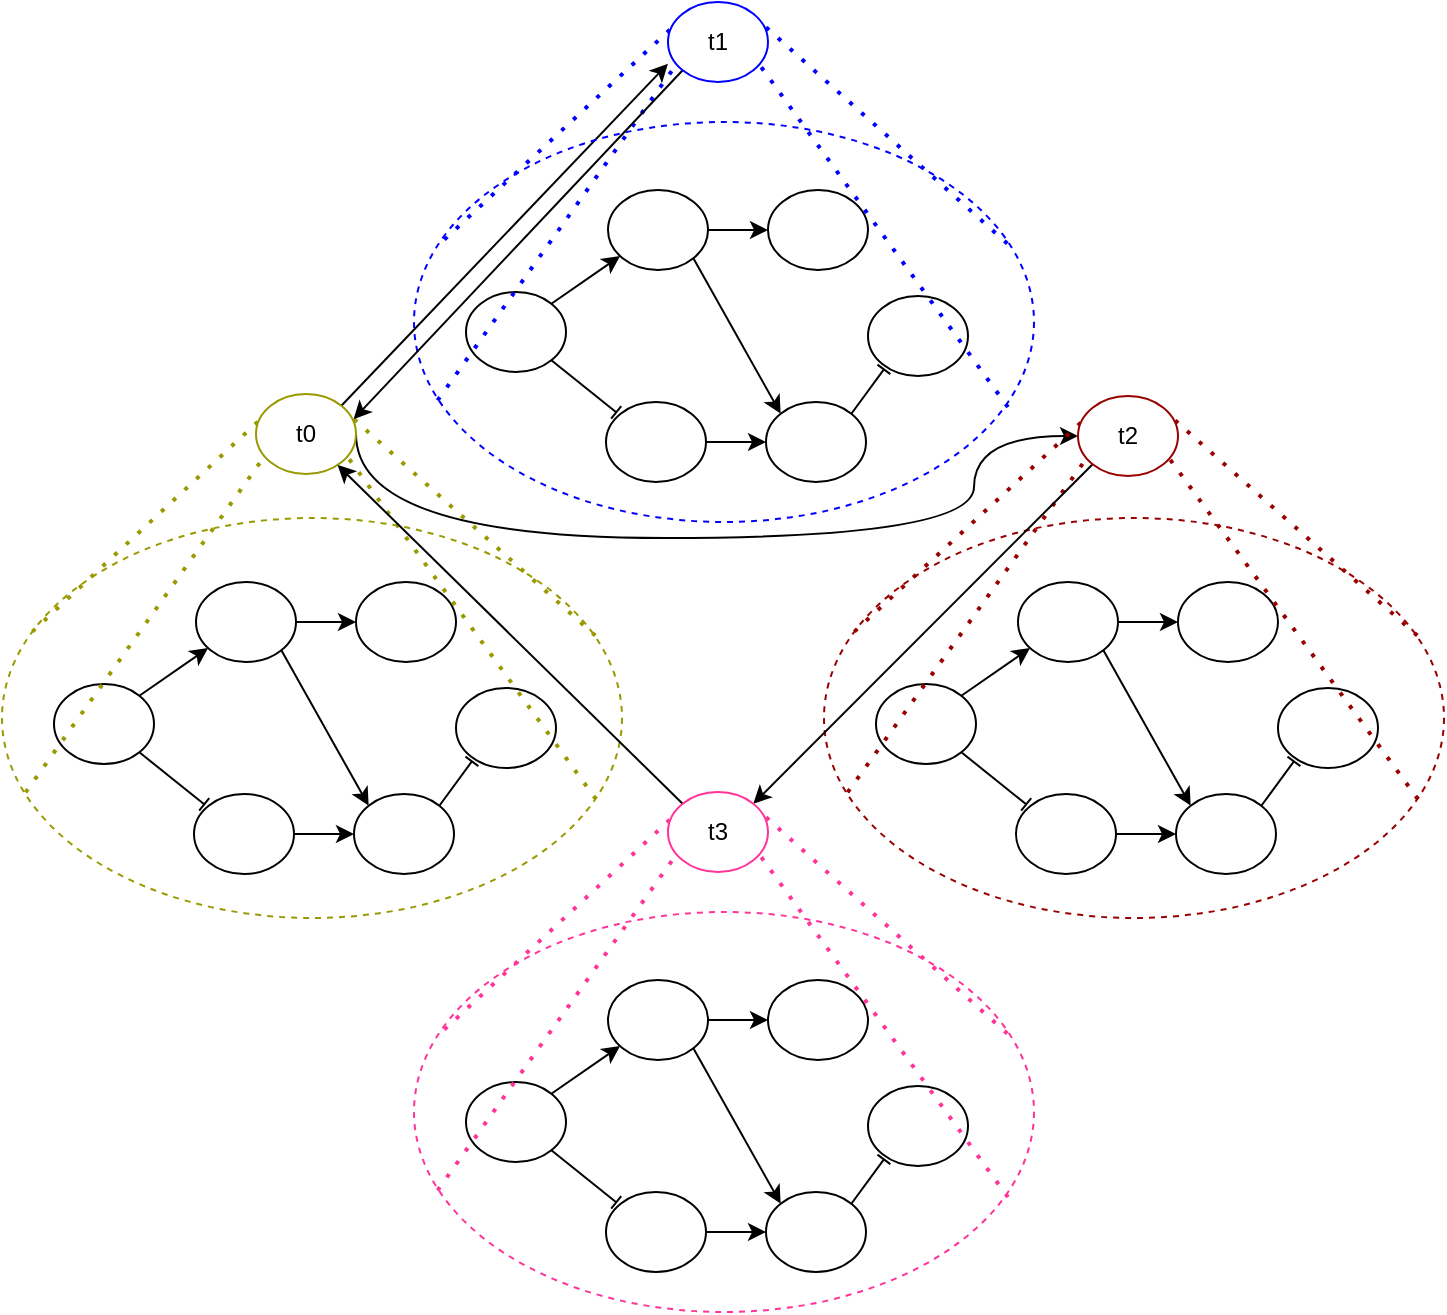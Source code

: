 <mxfile version="21.3.7" type="github">
  <diagram name="Pagina-1" id="gPWjSC0sNMpcJGo77wKc">
    <mxGraphModel dx="1062" dy="660" grid="1" gridSize="10" guides="1" tooltips="1" connect="1" arrows="1" fold="1" page="1" pageScale="1" pageWidth="827" pageHeight="1169" math="0" shadow="0">
      <root>
        <mxCell id="0" />
        <mxCell id="1" parent="0" />
        <mxCell id="D8RpLal6LioXR98MJQWB-3" value="" style="ellipse;whiteSpace=wrap;html=1;dashed=1;fillColor=none;strokeColor=#999900;" vertex="1" parent="1">
          <mxGeometry x="74" y="370" width="310" height="200" as="geometry" />
        </mxCell>
        <mxCell id="D8RpLal6LioXR98MJQWB-12" style="edgeStyle=none;rounded=0;orthogonalLoop=1;jettySize=auto;html=1;exitX=1;exitY=1;exitDx=0;exitDy=0;endArrow=baseDash;endFill=0;entryX=0.102;entryY=0.129;entryDx=0;entryDy=0;entryPerimeter=0;" edge="1" parent="1" source="D8RpLal6LioXR98MJQWB-5" target="D8RpLal6LioXR98MJQWB-7">
          <mxGeometry relative="1" as="geometry" />
        </mxCell>
        <mxCell id="D8RpLal6LioXR98MJQWB-13" style="edgeStyle=none;rounded=0;orthogonalLoop=1;jettySize=auto;html=1;exitX=1;exitY=0;exitDx=0;exitDy=0;" edge="1" parent="1" source="D8RpLal6LioXR98MJQWB-5" target="D8RpLal6LioXR98MJQWB-6">
          <mxGeometry relative="1" as="geometry" />
        </mxCell>
        <mxCell id="D8RpLal6LioXR98MJQWB-5" value="" style="ellipse;whiteSpace=wrap;html=1;" vertex="1" parent="1">
          <mxGeometry x="100" y="453" width="50" height="40" as="geometry" />
        </mxCell>
        <mxCell id="D8RpLal6LioXR98MJQWB-14" style="edgeStyle=none;rounded=0;orthogonalLoop=1;jettySize=auto;html=1;exitX=1;exitY=0.5;exitDx=0;exitDy=0;entryX=0;entryY=0.5;entryDx=0;entryDy=0;" edge="1" parent="1" source="D8RpLal6LioXR98MJQWB-6" target="D8RpLal6LioXR98MJQWB-9">
          <mxGeometry relative="1" as="geometry" />
        </mxCell>
        <mxCell id="D8RpLal6LioXR98MJQWB-15" style="edgeStyle=none;rounded=0;orthogonalLoop=1;jettySize=auto;html=1;exitX=1;exitY=1;exitDx=0;exitDy=0;entryX=0;entryY=0;entryDx=0;entryDy=0;" edge="1" parent="1" source="D8RpLal6LioXR98MJQWB-6" target="D8RpLal6LioXR98MJQWB-8">
          <mxGeometry relative="1" as="geometry" />
        </mxCell>
        <mxCell id="D8RpLal6LioXR98MJQWB-6" value="" style="ellipse;whiteSpace=wrap;html=1;" vertex="1" parent="1">
          <mxGeometry x="171" y="402" width="50" height="40" as="geometry" />
        </mxCell>
        <mxCell id="D8RpLal6LioXR98MJQWB-16" style="edgeStyle=none;rounded=0;orthogonalLoop=1;jettySize=auto;html=1;exitX=1;exitY=0.5;exitDx=0;exitDy=0;" edge="1" parent="1" source="D8RpLal6LioXR98MJQWB-7" target="D8RpLal6LioXR98MJQWB-8">
          <mxGeometry relative="1" as="geometry" />
        </mxCell>
        <mxCell id="D8RpLal6LioXR98MJQWB-7" value="" style="ellipse;whiteSpace=wrap;html=1;" vertex="1" parent="1">
          <mxGeometry x="170" y="508" width="50" height="40" as="geometry" />
        </mxCell>
        <mxCell id="D8RpLal6LioXR98MJQWB-17" style="edgeStyle=none;rounded=0;orthogonalLoop=1;jettySize=auto;html=1;exitX=1;exitY=0;exitDx=0;exitDy=0;entryX=0.159;entryY=0.917;entryDx=0;entryDy=0;endArrow=baseDash;endFill=0;entryPerimeter=0;" edge="1" parent="1" source="D8RpLal6LioXR98MJQWB-8" target="D8RpLal6LioXR98MJQWB-10">
          <mxGeometry relative="1" as="geometry" />
        </mxCell>
        <mxCell id="D8RpLal6LioXR98MJQWB-8" value="" style="ellipse;whiteSpace=wrap;html=1;" vertex="1" parent="1">
          <mxGeometry x="250" y="508" width="50" height="40" as="geometry" />
        </mxCell>
        <mxCell id="D8RpLal6LioXR98MJQWB-9" value="" style="ellipse;whiteSpace=wrap;html=1;" vertex="1" parent="1">
          <mxGeometry x="251" y="402" width="50" height="40" as="geometry" />
        </mxCell>
        <mxCell id="D8RpLal6LioXR98MJQWB-10" value="" style="ellipse;whiteSpace=wrap;html=1;" vertex="1" parent="1">
          <mxGeometry x="301" y="455" width="50" height="40" as="geometry" />
        </mxCell>
        <mxCell id="D8RpLal6LioXR98MJQWB-44" value="" style="endArrow=none;dashed=1;html=1;dashPattern=1 3;strokeWidth=2;rounded=0;exitX=0.038;exitY=0.686;exitDx=0;exitDy=0;exitPerimeter=0;entryX=0.078;entryY=0.791;entryDx=0;entryDy=0;entryPerimeter=0;strokeColor=#999900;" edge="1" parent="1" source="D8RpLal6LioXR98MJQWB-3" target="D8RpLal6LioXR98MJQWB-46">
          <mxGeometry width="50" height="50" relative="1" as="geometry">
            <mxPoint x="250" y="340" as="sourcePoint" />
            <mxPoint x="200" y="160" as="targetPoint" />
          </mxGeometry>
        </mxCell>
        <mxCell id="D8RpLal6LioXR98MJQWB-45" value="" style="endArrow=none;dashed=1;html=1;dashPattern=1 3;strokeWidth=2;rounded=0;exitX=0.957;exitY=0.294;exitDx=0;exitDy=0;exitPerimeter=0;entryX=0.965;entryY=0.298;entryDx=0;entryDy=0;entryPerimeter=0;strokeColor=#999900;" edge="1" parent="1" source="D8RpLal6LioXR98MJQWB-3" target="D8RpLal6LioXR98MJQWB-46">
          <mxGeometry width="50" height="50" relative="1" as="geometry">
            <mxPoint x="84" y="471" as="sourcePoint" />
            <mxPoint x="250" y="160" as="targetPoint" />
          </mxGeometry>
        </mxCell>
        <mxCell id="D8RpLal6LioXR98MJQWB-47" value="" style="endArrow=none;dashed=1;html=1;dashPattern=1 3;strokeWidth=2;rounded=0;exitX=0.049;exitY=0.284;exitDx=0;exitDy=0;exitPerimeter=0;entryX=0.053;entryY=0.307;entryDx=0;entryDy=0;entryPerimeter=0;strokeColor=#999900;" edge="1" parent="1" source="D8RpLal6LioXR98MJQWB-3" target="D8RpLal6LioXR98MJQWB-46">
          <mxGeometry width="50" height="50" relative="1" as="geometry">
            <mxPoint x="96" y="517" as="sourcePoint" />
            <mxPoint x="210" y="170" as="targetPoint" />
          </mxGeometry>
        </mxCell>
        <mxCell id="D8RpLal6LioXR98MJQWB-103" style="edgeStyle=none;rounded=0;orthogonalLoop=1;jettySize=auto;html=1;exitX=1;exitY=0;exitDx=0;exitDy=0;entryX=0;entryY=0.771;entryDx=0;entryDy=0;entryPerimeter=0;" edge="1" parent="1" source="D8RpLal6LioXR98MJQWB-46" target="D8RpLal6LioXR98MJQWB-83">
          <mxGeometry relative="1" as="geometry" />
        </mxCell>
        <mxCell id="D8RpLal6LioXR98MJQWB-107" style="edgeStyle=orthogonalEdgeStyle;rounded=0;orthogonalLoop=1;jettySize=auto;html=1;exitX=1;exitY=0.5;exitDx=0;exitDy=0;curved=1;entryX=0;entryY=0.5;entryDx=0;entryDy=0;" edge="1" parent="1" source="D8RpLal6LioXR98MJQWB-46" target="D8RpLal6LioXR98MJQWB-65">
          <mxGeometry relative="1" as="geometry">
            <Array as="points">
              <mxPoint x="251" y="380" />
              <mxPoint x="560" y="380" />
              <mxPoint x="560" y="329" />
            </Array>
          </mxGeometry>
        </mxCell>
        <mxCell id="D8RpLal6LioXR98MJQWB-46" value="t0" style="ellipse;whiteSpace=wrap;html=1;strokeColor=#999900;" vertex="1" parent="1">
          <mxGeometry x="201" y="308" width="50" height="40" as="geometry" />
        </mxCell>
        <mxCell id="D8RpLal6LioXR98MJQWB-48" value="" style="endArrow=none;dashed=1;html=1;dashPattern=1 3;strokeWidth=2;rounded=0;exitX=0.958;exitY=0.703;exitDx=0;exitDy=0;exitPerimeter=0;entryX=0.916;entryY=0.786;entryDx=0;entryDy=0;entryPerimeter=0;strokeColor=#999900;" edge="1" parent="1" source="D8RpLal6LioXR98MJQWB-3" target="D8RpLal6LioXR98MJQWB-46">
          <mxGeometry width="50" height="50" relative="1" as="geometry">
            <mxPoint x="381" y="439" as="sourcePoint" />
            <mxPoint x="260" y="170" as="targetPoint" />
          </mxGeometry>
        </mxCell>
        <mxCell id="D8RpLal6LioXR98MJQWB-49" value="" style="ellipse;whiteSpace=wrap;html=1;dashed=1;fillColor=none;strokeColor=#990000;" vertex="1" parent="1">
          <mxGeometry x="485" y="370" width="310" height="200" as="geometry" />
        </mxCell>
        <mxCell id="D8RpLal6LioXR98MJQWB-50" style="edgeStyle=none;rounded=0;orthogonalLoop=1;jettySize=auto;html=1;exitX=1;exitY=1;exitDx=0;exitDy=0;endArrow=baseDash;endFill=0;entryX=0.102;entryY=0.129;entryDx=0;entryDy=0;entryPerimeter=0;" edge="1" source="D8RpLal6LioXR98MJQWB-52" target="D8RpLal6LioXR98MJQWB-57" parent="1">
          <mxGeometry relative="1" as="geometry" />
        </mxCell>
        <mxCell id="D8RpLal6LioXR98MJQWB-51" style="edgeStyle=none;rounded=0;orthogonalLoop=1;jettySize=auto;html=1;exitX=1;exitY=0;exitDx=0;exitDy=0;" edge="1" source="D8RpLal6LioXR98MJQWB-52" target="D8RpLal6LioXR98MJQWB-55" parent="1">
          <mxGeometry relative="1" as="geometry" />
        </mxCell>
        <mxCell id="D8RpLal6LioXR98MJQWB-52" value="" style="ellipse;whiteSpace=wrap;html=1;" vertex="1" parent="1">
          <mxGeometry x="511" y="453" width="50" height="40" as="geometry" />
        </mxCell>
        <mxCell id="D8RpLal6LioXR98MJQWB-53" style="edgeStyle=none;rounded=0;orthogonalLoop=1;jettySize=auto;html=1;exitX=1;exitY=0.5;exitDx=0;exitDy=0;entryX=0;entryY=0.5;entryDx=0;entryDy=0;" edge="1" source="D8RpLal6LioXR98MJQWB-55" target="D8RpLal6LioXR98MJQWB-60" parent="1">
          <mxGeometry relative="1" as="geometry" />
        </mxCell>
        <mxCell id="D8RpLal6LioXR98MJQWB-54" style="edgeStyle=none;rounded=0;orthogonalLoop=1;jettySize=auto;html=1;exitX=1;exitY=1;exitDx=0;exitDy=0;entryX=0;entryY=0;entryDx=0;entryDy=0;" edge="1" source="D8RpLal6LioXR98MJQWB-55" target="D8RpLal6LioXR98MJQWB-59" parent="1">
          <mxGeometry relative="1" as="geometry" />
        </mxCell>
        <mxCell id="D8RpLal6LioXR98MJQWB-55" value="" style="ellipse;whiteSpace=wrap;html=1;" vertex="1" parent="1">
          <mxGeometry x="582" y="402" width="50" height="40" as="geometry" />
        </mxCell>
        <mxCell id="D8RpLal6LioXR98MJQWB-56" style="edgeStyle=none;rounded=0;orthogonalLoop=1;jettySize=auto;html=1;exitX=1;exitY=0.5;exitDx=0;exitDy=0;" edge="1" source="D8RpLal6LioXR98MJQWB-57" target="D8RpLal6LioXR98MJQWB-59" parent="1">
          <mxGeometry relative="1" as="geometry" />
        </mxCell>
        <mxCell id="D8RpLal6LioXR98MJQWB-57" value="" style="ellipse;whiteSpace=wrap;html=1;" vertex="1" parent="1">
          <mxGeometry x="581" y="508" width="50" height="40" as="geometry" />
        </mxCell>
        <mxCell id="D8RpLal6LioXR98MJQWB-58" style="edgeStyle=none;rounded=0;orthogonalLoop=1;jettySize=auto;html=1;exitX=1;exitY=0;exitDx=0;exitDy=0;entryX=0.159;entryY=0.917;entryDx=0;entryDy=0;endArrow=baseDash;endFill=0;entryPerimeter=0;" edge="1" source="D8RpLal6LioXR98MJQWB-59" target="D8RpLal6LioXR98MJQWB-61" parent="1">
          <mxGeometry relative="1" as="geometry" />
        </mxCell>
        <mxCell id="D8RpLal6LioXR98MJQWB-59" value="" style="ellipse;whiteSpace=wrap;html=1;" vertex="1" parent="1">
          <mxGeometry x="661" y="508" width="50" height="40" as="geometry" />
        </mxCell>
        <mxCell id="D8RpLal6LioXR98MJQWB-60" value="" style="ellipse;whiteSpace=wrap;html=1;" vertex="1" parent="1">
          <mxGeometry x="662" y="402" width="50" height="40" as="geometry" />
        </mxCell>
        <mxCell id="D8RpLal6LioXR98MJQWB-61" value="" style="ellipse;whiteSpace=wrap;html=1;" vertex="1" parent="1">
          <mxGeometry x="712" y="455" width="50" height="40" as="geometry" />
        </mxCell>
        <mxCell id="D8RpLal6LioXR98MJQWB-62" value="" style="endArrow=none;dashed=1;html=1;dashPattern=1 3;strokeWidth=2;rounded=0;exitX=0.038;exitY=0.686;exitDx=0;exitDy=0;exitPerimeter=0;entryX=0.078;entryY=0.791;entryDx=0;entryDy=0;entryPerimeter=0;strokeColor=#990000;" edge="1" source="D8RpLal6LioXR98MJQWB-49" target="D8RpLal6LioXR98MJQWB-65" parent="1">
          <mxGeometry width="50" height="50" relative="1" as="geometry">
            <mxPoint x="661" y="340" as="sourcePoint" />
            <mxPoint x="611" y="160" as="targetPoint" />
          </mxGeometry>
        </mxCell>
        <mxCell id="D8RpLal6LioXR98MJQWB-63" value="" style="endArrow=none;dashed=1;html=1;dashPattern=1 3;strokeWidth=2;rounded=0;exitX=0.957;exitY=0.294;exitDx=0;exitDy=0;exitPerimeter=0;entryX=0.965;entryY=0.298;entryDx=0;entryDy=0;entryPerimeter=0;strokeColor=#990000;" edge="1" source="D8RpLal6LioXR98MJQWB-49" target="D8RpLal6LioXR98MJQWB-65" parent="1">
          <mxGeometry width="50" height="50" relative="1" as="geometry">
            <mxPoint x="495" y="471" as="sourcePoint" />
            <mxPoint x="661" y="160" as="targetPoint" />
          </mxGeometry>
        </mxCell>
        <mxCell id="D8RpLal6LioXR98MJQWB-64" value="" style="endArrow=none;dashed=1;html=1;dashPattern=1 3;strokeWidth=2;rounded=0;exitX=0.049;exitY=0.284;exitDx=0;exitDy=0;exitPerimeter=0;entryX=0.053;entryY=0.307;entryDx=0;entryDy=0;entryPerimeter=0;strokeColor=#990000;" edge="1" source="D8RpLal6LioXR98MJQWB-49" target="D8RpLal6LioXR98MJQWB-65" parent="1">
          <mxGeometry width="50" height="50" relative="1" as="geometry">
            <mxPoint x="507" y="517" as="sourcePoint" />
            <mxPoint x="621" y="170" as="targetPoint" />
          </mxGeometry>
        </mxCell>
        <mxCell id="D8RpLal6LioXR98MJQWB-105" style="edgeStyle=none;rounded=0;orthogonalLoop=1;jettySize=auto;html=1;exitX=0;exitY=1;exitDx=0;exitDy=0;entryX=1;entryY=0;entryDx=0;entryDy=0;" edge="1" parent="1" source="D8RpLal6LioXR98MJQWB-65" target="D8RpLal6LioXR98MJQWB-101">
          <mxGeometry relative="1" as="geometry" />
        </mxCell>
        <mxCell id="D8RpLal6LioXR98MJQWB-65" value="t2" style="ellipse;whiteSpace=wrap;html=1;strokeColor=#990000;" vertex="1" parent="1">
          <mxGeometry x="612" y="309" width="50" height="40" as="geometry" />
        </mxCell>
        <mxCell id="D8RpLal6LioXR98MJQWB-66" value="" style="endArrow=none;dashed=1;html=1;dashPattern=1 3;strokeWidth=2;rounded=0;exitX=0.958;exitY=0.703;exitDx=0;exitDy=0;exitPerimeter=0;entryX=0.916;entryY=0.786;entryDx=0;entryDy=0;entryPerimeter=0;strokeColor=#990000;" edge="1" source="D8RpLal6LioXR98MJQWB-49" target="D8RpLal6LioXR98MJQWB-65" parent="1">
          <mxGeometry width="50" height="50" relative="1" as="geometry">
            <mxPoint x="792" y="439" as="sourcePoint" />
            <mxPoint x="671" y="170" as="targetPoint" />
          </mxGeometry>
        </mxCell>
        <mxCell id="D8RpLal6LioXR98MJQWB-67" value="" style="ellipse;whiteSpace=wrap;html=1;dashed=1;fillColor=none;strokeColor=#0000FF;" vertex="1" parent="1">
          <mxGeometry x="280" y="172" width="310" height="200" as="geometry" />
        </mxCell>
        <mxCell id="D8RpLal6LioXR98MJQWB-68" style="edgeStyle=none;rounded=0;orthogonalLoop=1;jettySize=auto;html=1;exitX=1;exitY=1;exitDx=0;exitDy=0;endArrow=baseDash;endFill=0;entryX=0.102;entryY=0.129;entryDx=0;entryDy=0;entryPerimeter=0;" edge="1" source="D8RpLal6LioXR98MJQWB-70" target="D8RpLal6LioXR98MJQWB-75" parent="1">
          <mxGeometry relative="1" as="geometry" />
        </mxCell>
        <mxCell id="D8RpLal6LioXR98MJQWB-69" style="edgeStyle=none;rounded=0;orthogonalLoop=1;jettySize=auto;html=1;exitX=1;exitY=0;exitDx=0;exitDy=0;" edge="1" source="D8RpLal6LioXR98MJQWB-70" target="D8RpLal6LioXR98MJQWB-73" parent="1">
          <mxGeometry relative="1" as="geometry" />
        </mxCell>
        <mxCell id="D8RpLal6LioXR98MJQWB-70" value="" style="ellipse;whiteSpace=wrap;html=1;" vertex="1" parent="1">
          <mxGeometry x="306" y="257" width="50" height="40" as="geometry" />
        </mxCell>
        <mxCell id="D8RpLal6LioXR98MJQWB-71" style="edgeStyle=none;rounded=0;orthogonalLoop=1;jettySize=auto;html=1;exitX=1;exitY=0.5;exitDx=0;exitDy=0;entryX=0;entryY=0.5;entryDx=0;entryDy=0;" edge="1" source="D8RpLal6LioXR98MJQWB-73" target="D8RpLal6LioXR98MJQWB-78" parent="1">
          <mxGeometry relative="1" as="geometry" />
        </mxCell>
        <mxCell id="D8RpLal6LioXR98MJQWB-72" style="edgeStyle=none;rounded=0;orthogonalLoop=1;jettySize=auto;html=1;exitX=1;exitY=1;exitDx=0;exitDy=0;entryX=0;entryY=0;entryDx=0;entryDy=0;" edge="1" source="D8RpLal6LioXR98MJQWB-73" target="D8RpLal6LioXR98MJQWB-77" parent="1">
          <mxGeometry relative="1" as="geometry" />
        </mxCell>
        <mxCell id="D8RpLal6LioXR98MJQWB-73" value="" style="ellipse;whiteSpace=wrap;html=1;" vertex="1" parent="1">
          <mxGeometry x="377" y="206" width="50" height="40" as="geometry" />
        </mxCell>
        <mxCell id="D8RpLal6LioXR98MJQWB-74" style="edgeStyle=none;rounded=0;orthogonalLoop=1;jettySize=auto;html=1;exitX=1;exitY=0.5;exitDx=0;exitDy=0;" edge="1" source="D8RpLal6LioXR98MJQWB-75" target="D8RpLal6LioXR98MJQWB-77" parent="1">
          <mxGeometry relative="1" as="geometry" />
        </mxCell>
        <mxCell id="D8RpLal6LioXR98MJQWB-75" value="" style="ellipse;whiteSpace=wrap;html=1;" vertex="1" parent="1">
          <mxGeometry x="376" y="312" width="50" height="40" as="geometry" />
        </mxCell>
        <mxCell id="D8RpLal6LioXR98MJQWB-76" style="edgeStyle=none;rounded=0;orthogonalLoop=1;jettySize=auto;html=1;exitX=1;exitY=0;exitDx=0;exitDy=0;entryX=0.159;entryY=0.917;entryDx=0;entryDy=0;endArrow=baseDash;endFill=0;entryPerimeter=0;" edge="1" source="D8RpLal6LioXR98MJQWB-77" target="D8RpLal6LioXR98MJQWB-79" parent="1">
          <mxGeometry relative="1" as="geometry" />
        </mxCell>
        <mxCell id="D8RpLal6LioXR98MJQWB-77" value="" style="ellipse;whiteSpace=wrap;html=1;" vertex="1" parent="1">
          <mxGeometry x="456" y="312" width="50" height="40" as="geometry" />
        </mxCell>
        <mxCell id="D8RpLal6LioXR98MJQWB-78" value="" style="ellipse;whiteSpace=wrap;html=1;" vertex="1" parent="1">
          <mxGeometry x="457" y="206" width="50" height="40" as="geometry" />
        </mxCell>
        <mxCell id="D8RpLal6LioXR98MJQWB-79" value="" style="ellipse;whiteSpace=wrap;html=1;" vertex="1" parent="1">
          <mxGeometry x="507" y="259" width="50" height="40" as="geometry" />
        </mxCell>
        <mxCell id="D8RpLal6LioXR98MJQWB-80" value="" style="endArrow=none;dashed=1;html=1;dashPattern=1 3;strokeWidth=2;rounded=0;exitX=0.038;exitY=0.686;exitDx=0;exitDy=0;exitPerimeter=0;entryX=0.078;entryY=0.791;entryDx=0;entryDy=0;entryPerimeter=0;strokeColor=#0000FF;" edge="1" target="D8RpLal6LioXR98MJQWB-83" parent="1">
          <mxGeometry width="50" height="50" relative="1" as="geometry">
            <mxPoint x="291.78" y="311.2" as="sourcePoint" />
            <mxPoint x="406" y="-36" as="targetPoint" />
          </mxGeometry>
        </mxCell>
        <mxCell id="D8RpLal6LioXR98MJQWB-81" value="" style="endArrow=none;dashed=1;html=1;dashPattern=1 3;strokeWidth=2;rounded=0;exitX=0.957;exitY=0.294;exitDx=0;exitDy=0;exitPerimeter=0;entryX=0.965;entryY=0.298;entryDx=0;entryDy=0;entryPerimeter=0;strokeColor=#0000FF;" edge="1" target="D8RpLal6LioXR98MJQWB-83" parent="1">
          <mxGeometry width="50" height="50" relative="1" as="geometry">
            <mxPoint x="576.67" y="232.8" as="sourcePoint" />
            <mxPoint x="456" y="-36" as="targetPoint" />
          </mxGeometry>
        </mxCell>
        <mxCell id="D8RpLal6LioXR98MJQWB-82" value="" style="endArrow=none;dashed=1;html=1;dashPattern=1 3;strokeWidth=2;rounded=0;exitX=0.049;exitY=0.284;exitDx=0;exitDy=0;exitPerimeter=0;entryX=0.053;entryY=0.307;entryDx=0;entryDy=0;entryPerimeter=0;strokeColor=#0000FF;" edge="1" target="D8RpLal6LioXR98MJQWB-83" parent="1">
          <mxGeometry width="50" height="50" relative="1" as="geometry">
            <mxPoint x="295.19" y="230.8" as="sourcePoint" />
            <mxPoint x="416" y="-26" as="targetPoint" />
          </mxGeometry>
        </mxCell>
        <mxCell id="D8RpLal6LioXR98MJQWB-104" style="edgeStyle=none;rounded=0;orthogonalLoop=1;jettySize=auto;html=1;exitX=0;exitY=1;exitDx=0;exitDy=0;entryX=0.976;entryY=0.315;entryDx=0;entryDy=0;entryPerimeter=0;" edge="1" parent="1" source="D8RpLal6LioXR98MJQWB-83" target="D8RpLal6LioXR98MJQWB-46">
          <mxGeometry relative="1" as="geometry" />
        </mxCell>
        <mxCell id="D8RpLal6LioXR98MJQWB-83" value="t1" style="ellipse;whiteSpace=wrap;html=1;strokeColor=#0000FF;" vertex="1" parent="1">
          <mxGeometry x="407" y="112" width="50" height="40" as="geometry" />
        </mxCell>
        <mxCell id="D8RpLal6LioXR98MJQWB-84" value="" style="endArrow=none;dashed=1;html=1;dashPattern=1 3;strokeWidth=2;rounded=0;exitX=0.958;exitY=0.703;exitDx=0;exitDy=0;exitPerimeter=0;entryX=0.916;entryY=0.786;entryDx=0;entryDy=0;entryPerimeter=0;strokeColor=#0000FF;" edge="1" target="D8RpLal6LioXR98MJQWB-83" parent="1">
          <mxGeometry width="50" height="50" relative="1" as="geometry">
            <mxPoint x="576.98" y="314.6" as="sourcePoint" />
            <mxPoint x="466" y="-26" as="targetPoint" />
          </mxGeometry>
        </mxCell>
        <mxCell id="D8RpLal6LioXR98MJQWB-85" value="" style="ellipse;whiteSpace=wrap;html=1;dashed=1;fillColor=none;strokeColor=#FF3399;" vertex="1" parent="1">
          <mxGeometry x="280" y="567" width="310" height="200" as="geometry" />
        </mxCell>
        <mxCell id="D8RpLal6LioXR98MJQWB-86" style="edgeStyle=none;rounded=0;orthogonalLoop=1;jettySize=auto;html=1;exitX=1;exitY=1;exitDx=0;exitDy=0;endArrow=baseDash;endFill=0;entryX=0.102;entryY=0.129;entryDx=0;entryDy=0;entryPerimeter=0;" edge="1" source="D8RpLal6LioXR98MJQWB-88" target="D8RpLal6LioXR98MJQWB-93" parent="1">
          <mxGeometry relative="1" as="geometry" />
        </mxCell>
        <mxCell id="D8RpLal6LioXR98MJQWB-87" style="edgeStyle=none;rounded=0;orthogonalLoop=1;jettySize=auto;html=1;exitX=1;exitY=0;exitDx=0;exitDy=0;" edge="1" source="D8RpLal6LioXR98MJQWB-88" target="D8RpLal6LioXR98MJQWB-91" parent="1">
          <mxGeometry relative="1" as="geometry" />
        </mxCell>
        <mxCell id="D8RpLal6LioXR98MJQWB-88" value="" style="ellipse;whiteSpace=wrap;html=1;" vertex="1" parent="1">
          <mxGeometry x="306" y="652" width="50" height="40" as="geometry" />
        </mxCell>
        <mxCell id="D8RpLal6LioXR98MJQWB-89" style="edgeStyle=none;rounded=0;orthogonalLoop=1;jettySize=auto;html=1;exitX=1;exitY=0.5;exitDx=0;exitDy=0;entryX=0;entryY=0.5;entryDx=0;entryDy=0;" edge="1" source="D8RpLal6LioXR98MJQWB-91" target="D8RpLal6LioXR98MJQWB-96" parent="1">
          <mxGeometry relative="1" as="geometry" />
        </mxCell>
        <mxCell id="D8RpLal6LioXR98MJQWB-90" style="edgeStyle=none;rounded=0;orthogonalLoop=1;jettySize=auto;html=1;exitX=1;exitY=1;exitDx=0;exitDy=0;entryX=0;entryY=0;entryDx=0;entryDy=0;" edge="1" source="D8RpLal6LioXR98MJQWB-91" target="D8RpLal6LioXR98MJQWB-95" parent="1">
          <mxGeometry relative="1" as="geometry" />
        </mxCell>
        <mxCell id="D8RpLal6LioXR98MJQWB-91" value="" style="ellipse;whiteSpace=wrap;html=1;" vertex="1" parent="1">
          <mxGeometry x="377" y="601" width="50" height="40" as="geometry" />
        </mxCell>
        <mxCell id="D8RpLal6LioXR98MJQWB-92" style="edgeStyle=none;rounded=0;orthogonalLoop=1;jettySize=auto;html=1;exitX=1;exitY=0.5;exitDx=0;exitDy=0;" edge="1" source="D8RpLal6LioXR98MJQWB-93" target="D8RpLal6LioXR98MJQWB-95" parent="1">
          <mxGeometry relative="1" as="geometry" />
        </mxCell>
        <mxCell id="D8RpLal6LioXR98MJQWB-93" value="" style="ellipse;whiteSpace=wrap;html=1;" vertex="1" parent="1">
          <mxGeometry x="376" y="707" width="50" height="40" as="geometry" />
        </mxCell>
        <mxCell id="D8RpLal6LioXR98MJQWB-94" style="edgeStyle=none;rounded=0;orthogonalLoop=1;jettySize=auto;html=1;exitX=1;exitY=0;exitDx=0;exitDy=0;entryX=0.159;entryY=0.917;entryDx=0;entryDy=0;endArrow=baseDash;endFill=0;entryPerimeter=0;" edge="1" source="D8RpLal6LioXR98MJQWB-95" target="D8RpLal6LioXR98MJQWB-97" parent="1">
          <mxGeometry relative="1" as="geometry" />
        </mxCell>
        <mxCell id="D8RpLal6LioXR98MJQWB-95" value="" style="ellipse;whiteSpace=wrap;html=1;" vertex="1" parent="1">
          <mxGeometry x="456" y="707" width="50" height="40" as="geometry" />
        </mxCell>
        <mxCell id="D8RpLal6LioXR98MJQWB-96" value="" style="ellipse;whiteSpace=wrap;html=1;" vertex="1" parent="1">
          <mxGeometry x="457" y="601" width="50" height="40" as="geometry" />
        </mxCell>
        <mxCell id="D8RpLal6LioXR98MJQWB-97" value="" style="ellipse;whiteSpace=wrap;html=1;" vertex="1" parent="1">
          <mxGeometry x="507" y="654" width="50" height="40" as="geometry" />
        </mxCell>
        <mxCell id="D8RpLal6LioXR98MJQWB-98" value="" style="endArrow=none;dashed=1;html=1;dashPattern=1 3;strokeWidth=2;rounded=0;exitX=0.038;exitY=0.686;exitDx=0;exitDy=0;exitPerimeter=0;entryX=0.078;entryY=0.791;entryDx=0;entryDy=0;entryPerimeter=0;strokeColor=#FF3399;" edge="1" target="D8RpLal6LioXR98MJQWB-101" parent="1">
          <mxGeometry width="50" height="50" relative="1" as="geometry">
            <mxPoint x="291.78" y="706.2" as="sourcePoint" />
            <mxPoint x="406" y="359" as="targetPoint" />
          </mxGeometry>
        </mxCell>
        <mxCell id="D8RpLal6LioXR98MJQWB-99" value="" style="endArrow=none;dashed=1;html=1;dashPattern=1 3;strokeWidth=2;rounded=0;exitX=0.957;exitY=0.294;exitDx=0;exitDy=0;exitPerimeter=0;entryX=0.965;entryY=0.298;entryDx=0;entryDy=0;entryPerimeter=0;strokeColor=#FF3399;" edge="1" target="D8RpLal6LioXR98MJQWB-101" parent="1">
          <mxGeometry width="50" height="50" relative="1" as="geometry">
            <mxPoint x="576.67" y="627.8" as="sourcePoint" />
            <mxPoint x="456" y="359" as="targetPoint" />
          </mxGeometry>
        </mxCell>
        <mxCell id="D8RpLal6LioXR98MJQWB-100" value="" style="endArrow=none;dashed=1;html=1;dashPattern=1 3;strokeWidth=2;rounded=0;exitX=0.049;exitY=0.284;exitDx=0;exitDy=0;exitPerimeter=0;entryX=0.053;entryY=0.307;entryDx=0;entryDy=0;entryPerimeter=0;strokeColor=#FF3399;" edge="1" target="D8RpLal6LioXR98MJQWB-101" parent="1">
          <mxGeometry width="50" height="50" relative="1" as="geometry">
            <mxPoint x="295.19" y="625.8" as="sourcePoint" />
            <mxPoint x="416" y="369" as="targetPoint" />
          </mxGeometry>
        </mxCell>
        <mxCell id="D8RpLal6LioXR98MJQWB-106" style="edgeStyle=none;rounded=0;orthogonalLoop=1;jettySize=auto;html=1;exitX=0;exitY=0;exitDx=0;exitDy=0;" edge="1" parent="1" source="D8RpLal6LioXR98MJQWB-101" target="D8RpLal6LioXR98MJQWB-46">
          <mxGeometry relative="1" as="geometry" />
        </mxCell>
        <mxCell id="D8RpLal6LioXR98MJQWB-101" value="t3" style="ellipse;whiteSpace=wrap;html=1;strokeColor=#FF3399;" vertex="1" parent="1">
          <mxGeometry x="407" y="507" width="50" height="40" as="geometry" />
        </mxCell>
        <mxCell id="D8RpLal6LioXR98MJQWB-102" value="" style="endArrow=none;dashed=1;html=1;dashPattern=1 3;strokeWidth=2;rounded=0;exitX=0.958;exitY=0.703;exitDx=0;exitDy=0;exitPerimeter=0;entryX=0.916;entryY=0.786;entryDx=0;entryDy=0;entryPerimeter=0;strokeColor=#FF3399;" edge="1" target="D8RpLal6LioXR98MJQWB-101" parent="1">
          <mxGeometry width="50" height="50" relative="1" as="geometry">
            <mxPoint x="576.98" y="709.6" as="sourcePoint" />
            <mxPoint x="466" y="369" as="targetPoint" />
          </mxGeometry>
        </mxCell>
      </root>
    </mxGraphModel>
  </diagram>
</mxfile>
